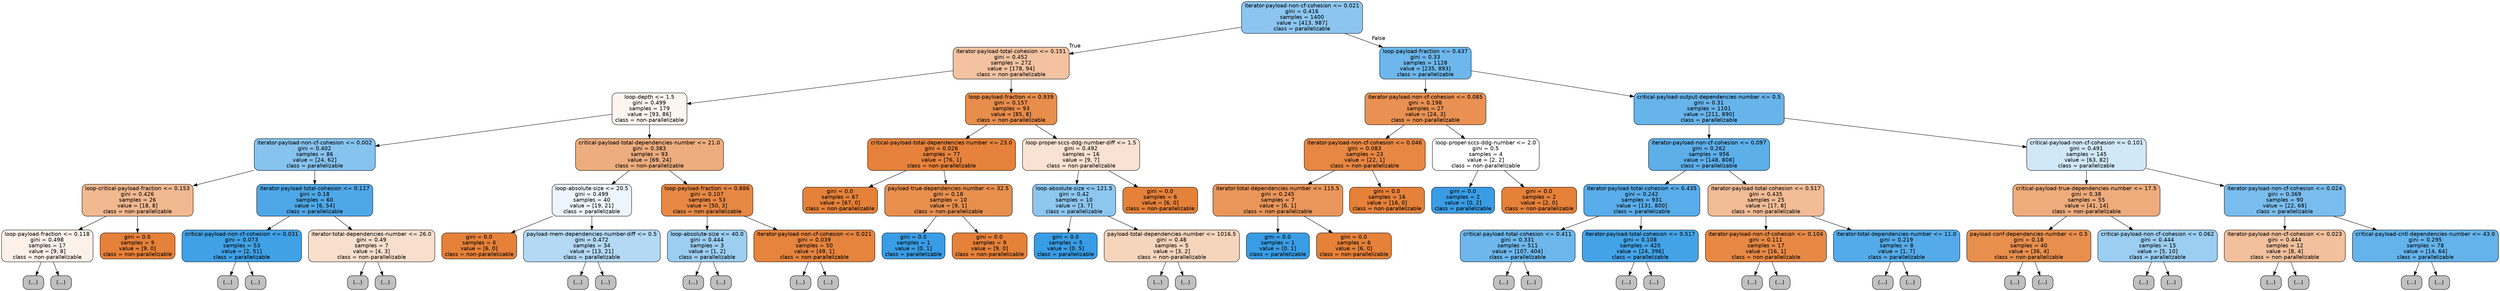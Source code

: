 digraph Tree {
node [shape=box, style="filled, rounded", color="black", fontname=helvetica] ;
edge [fontname=helvetica] ;
0 [label="iterator-payload-non-cf-cohesion <= 0.021\ngini = 0.416\nsamples = 1400\nvalue = [413, 987]\nclass = parallelizable", fillcolor="#399de594"] ;
1 [label="iterator-payload-total-cohesion <= 0.151\ngini = 0.452\nsamples = 272\nvalue = [178, 94]\nclass = non-parallelizable", fillcolor="#e5813978"] ;
0 -> 1 [labeldistance=2.5, labelangle=45, headlabel="True"] ;
2 [label="loop-depth <= 1.5\ngini = 0.499\nsamples = 179\nvalue = [93, 86]\nclass = non-parallelizable", fillcolor="#e5813913"] ;
1 -> 2 ;
3 [label="iterator-payload-non-cf-cohesion <= 0.002\ngini = 0.402\nsamples = 86\nvalue = [24, 62]\nclass = parallelizable", fillcolor="#399de59c"] ;
2 -> 3 ;
4 [label="loop-critical-payload-fraction <= 0.153\ngini = 0.426\nsamples = 26\nvalue = [18, 8]\nclass = non-parallelizable", fillcolor="#e581398e"] ;
3 -> 4 ;
5 [label="loop-payload-fraction <= 0.118\ngini = 0.498\nsamples = 17\nvalue = [9, 8]\nclass = non-parallelizable", fillcolor="#e581391c"] ;
4 -> 5 ;
6 [label="(...)", fillcolor="#C0C0C0"] ;
5 -> 6 ;
7 [label="(...)", fillcolor="#C0C0C0"] ;
5 -> 7 ;
16 [label="gini = 0.0\nsamples = 9\nvalue = [9, 0]\nclass = non-parallelizable", fillcolor="#e58139ff"] ;
4 -> 16 ;
17 [label="iterator-payload-total-cohesion <= 0.117\ngini = 0.18\nsamples = 60\nvalue = [6, 54]\nclass = parallelizable", fillcolor="#399de5e3"] ;
3 -> 17 ;
18 [label="critical-payload-non-cf-cohesion <= 0.031\ngini = 0.073\nsamples = 53\nvalue = [2, 51]\nclass = parallelizable", fillcolor="#399de5f5"] ;
17 -> 18 ;
19 [label="(...)", fillcolor="#C0C0C0"] ;
18 -> 19 ;
22 [label="(...)", fillcolor="#C0C0C0"] ;
18 -> 22 ;
27 [label="iterator-total-dependencies-number <= 26.0\ngini = 0.49\nsamples = 7\nvalue = [4, 3]\nclass = non-parallelizable", fillcolor="#e5813940"] ;
17 -> 27 ;
28 [label="(...)", fillcolor="#C0C0C0"] ;
27 -> 28 ;
31 [label="(...)", fillcolor="#C0C0C0"] ;
27 -> 31 ;
32 [label="critical-payload-total-dependencies-number <= 21.0\ngini = 0.383\nsamples = 93\nvalue = [69, 24]\nclass = non-parallelizable", fillcolor="#e58139a6"] ;
2 -> 32 ;
33 [label="loop-absolute-size <= 20.5\ngini = 0.499\nsamples = 40\nvalue = [19, 21]\nclass = parallelizable", fillcolor="#399de518"] ;
32 -> 33 ;
34 [label="gini = 0.0\nsamples = 6\nvalue = [6, 0]\nclass = non-parallelizable", fillcolor="#e58139ff"] ;
33 -> 34 ;
35 [label="payload-mem-dependencies-number-diff <= 0.5\ngini = 0.472\nsamples = 34\nvalue = [13, 21]\nclass = parallelizable", fillcolor="#399de561"] ;
33 -> 35 ;
36 [label="(...)", fillcolor="#C0C0C0"] ;
35 -> 36 ;
47 [label="(...)", fillcolor="#C0C0C0"] ;
35 -> 47 ;
52 [label="loop-payload-fraction <= 0.886\ngini = 0.107\nsamples = 53\nvalue = [50, 3]\nclass = non-parallelizable", fillcolor="#e58139f0"] ;
32 -> 52 ;
53 [label="loop-absolute-size <= 40.0\ngini = 0.444\nsamples = 3\nvalue = [1, 2]\nclass = parallelizable", fillcolor="#399de57f"] ;
52 -> 53 ;
54 [label="(...)", fillcolor="#C0C0C0"] ;
53 -> 54 ;
55 [label="(...)", fillcolor="#C0C0C0"] ;
53 -> 55 ;
56 [label="iterator-payload-non-cf-cohesion <= 0.021\ngini = 0.039\nsamples = 50\nvalue = [49, 1]\nclass = non-parallelizable", fillcolor="#e58139fa"] ;
52 -> 56 ;
57 [label="(...)", fillcolor="#C0C0C0"] ;
56 -> 57 ;
58 [label="(...)", fillcolor="#C0C0C0"] ;
56 -> 58 ;
61 [label="loop-payload-fraction <= 0.939\ngini = 0.157\nsamples = 93\nvalue = [85, 8]\nclass = non-parallelizable", fillcolor="#e58139e7"] ;
1 -> 61 ;
62 [label="critical-payload-total-dependencies-number <= 23.0\ngini = 0.026\nsamples = 77\nvalue = [76, 1]\nclass = non-parallelizable", fillcolor="#e58139fc"] ;
61 -> 62 ;
63 [label="gini = 0.0\nsamples = 67\nvalue = [67, 0]\nclass = non-parallelizable", fillcolor="#e58139ff"] ;
62 -> 63 ;
64 [label="payload-true-dependencies-number <= 32.5\ngini = 0.18\nsamples = 10\nvalue = [9, 1]\nclass = non-parallelizable", fillcolor="#e58139e3"] ;
62 -> 64 ;
65 [label="gini = 0.0\nsamples = 1\nvalue = [0, 1]\nclass = parallelizable", fillcolor="#399de5ff"] ;
64 -> 65 ;
66 [label="gini = 0.0\nsamples = 9\nvalue = [9, 0]\nclass = non-parallelizable", fillcolor="#e58139ff"] ;
64 -> 66 ;
67 [label="loop-proper-sccs-ddg-number-diff <= 1.5\ngini = 0.492\nsamples = 16\nvalue = [9, 7]\nclass = non-parallelizable", fillcolor="#e5813939"] ;
61 -> 67 ;
68 [label="loop-absolute-size <= 121.5\ngini = 0.42\nsamples = 10\nvalue = [3, 7]\nclass = parallelizable", fillcolor="#399de592"] ;
67 -> 68 ;
69 [label="gini = 0.0\nsamples = 5\nvalue = [0, 5]\nclass = parallelizable", fillcolor="#399de5ff"] ;
68 -> 69 ;
70 [label="payload-total-dependencies-number <= 1016.5\ngini = 0.48\nsamples = 5\nvalue = [3, 2]\nclass = non-parallelizable", fillcolor="#e5813955"] ;
68 -> 70 ;
71 [label="(...)", fillcolor="#C0C0C0"] ;
70 -> 71 ;
72 [label="(...)", fillcolor="#C0C0C0"] ;
70 -> 72 ;
73 [label="gini = 0.0\nsamples = 6\nvalue = [6, 0]\nclass = non-parallelizable", fillcolor="#e58139ff"] ;
67 -> 73 ;
74 [label="loop-payload-fraction <= 0.437\ngini = 0.33\nsamples = 1128\nvalue = [235, 893]\nclass = parallelizable", fillcolor="#399de5bc"] ;
0 -> 74 [labeldistance=2.5, labelangle=-45, headlabel="False"] ;
75 [label="iterator-payload-non-cf-cohesion <= 0.085\ngini = 0.198\nsamples = 27\nvalue = [24, 3]\nclass = non-parallelizable", fillcolor="#e58139df"] ;
74 -> 75 ;
76 [label="iterator-payload-non-cf-cohesion <= 0.046\ngini = 0.083\nsamples = 23\nvalue = [22, 1]\nclass = non-parallelizable", fillcolor="#e58139f3"] ;
75 -> 76 ;
77 [label="iterator-total-dependencies-number <= 115.5\ngini = 0.245\nsamples = 7\nvalue = [6, 1]\nclass = non-parallelizable", fillcolor="#e58139d4"] ;
76 -> 77 ;
78 [label="gini = 0.0\nsamples = 1\nvalue = [0, 1]\nclass = parallelizable", fillcolor="#399de5ff"] ;
77 -> 78 ;
79 [label="gini = 0.0\nsamples = 6\nvalue = [6, 0]\nclass = non-parallelizable", fillcolor="#e58139ff"] ;
77 -> 79 ;
80 [label="gini = 0.0\nsamples = 16\nvalue = [16, 0]\nclass = non-parallelizable", fillcolor="#e58139ff"] ;
76 -> 80 ;
81 [label="loop-proper-sccs-ddg-number <= 2.0\ngini = 0.5\nsamples = 4\nvalue = [2, 2]\nclass = non-parallelizable", fillcolor="#e5813900"] ;
75 -> 81 ;
82 [label="gini = 0.0\nsamples = 2\nvalue = [0, 2]\nclass = parallelizable", fillcolor="#399de5ff"] ;
81 -> 82 ;
83 [label="gini = 0.0\nsamples = 2\nvalue = [2, 0]\nclass = non-parallelizable", fillcolor="#e58139ff"] ;
81 -> 83 ;
84 [label="critical-payload-output-dependencies-number <= 0.5\ngini = 0.31\nsamples = 1101\nvalue = [211, 890]\nclass = parallelizable", fillcolor="#399de5c3"] ;
74 -> 84 ;
85 [label="iterator-payload-non-cf-cohesion <= 0.097\ngini = 0.262\nsamples = 956\nvalue = [148, 808]\nclass = parallelizable", fillcolor="#399de5d0"] ;
84 -> 85 ;
86 [label="iterator-payload-total-cohesion <= 0.435\ngini = 0.242\nsamples = 931\nvalue = [131, 800]\nclass = parallelizable", fillcolor="#399de5d5"] ;
85 -> 86 ;
87 [label="critical-payload-total-cohesion <= 0.411\ngini = 0.331\nsamples = 511\nvalue = [107, 404]\nclass = parallelizable", fillcolor="#399de5bb"] ;
86 -> 87 ;
88 [label="(...)", fillcolor="#C0C0C0"] ;
87 -> 88 ;
167 [label="(...)", fillcolor="#C0C0C0"] ;
87 -> 167 ;
202 [label="iterator-payload-total-cohesion <= 0.517\ngini = 0.108\nsamples = 420\nvalue = [24, 396]\nclass = parallelizable", fillcolor="#399de5f0"] ;
86 -> 202 ;
203 [label="(...)", fillcolor="#C0C0C0"] ;
202 -> 203 ;
250 [label="(...)", fillcolor="#C0C0C0"] ;
202 -> 250 ;
255 [label="iterator-payload-total-cohesion <= 0.517\ngini = 0.435\nsamples = 25\nvalue = [17, 8]\nclass = non-parallelizable", fillcolor="#e5813987"] ;
85 -> 255 ;
256 [label="iterator-payload-non-cf-cohesion <= 0.104\ngini = 0.111\nsamples = 17\nvalue = [16, 1]\nclass = non-parallelizable", fillcolor="#e58139ef"] ;
255 -> 256 ;
257 [label="(...)", fillcolor="#C0C0C0"] ;
256 -> 257 ;
260 [label="(...)", fillcolor="#C0C0C0"] ;
256 -> 260 ;
261 [label="iterator-total-dependencies-number <= 11.0\ngini = 0.219\nsamples = 8\nvalue = [1, 7]\nclass = parallelizable", fillcolor="#399de5db"] ;
255 -> 261 ;
262 [label="(...)", fillcolor="#C0C0C0"] ;
261 -> 262 ;
263 [label="(...)", fillcolor="#C0C0C0"] ;
261 -> 263 ;
264 [label="critical-payload-non-cf-cohesion <= 0.101\ngini = 0.491\nsamples = 145\nvalue = [63, 82]\nclass = parallelizable", fillcolor="#399de53b"] ;
84 -> 264 ;
265 [label="critical-payload-true-dependencies-number <= 17.5\ngini = 0.38\nsamples = 55\nvalue = [41, 14]\nclass = non-parallelizable", fillcolor="#e58139a8"] ;
264 -> 265 ;
266 [label="payload-conf-dependencies-number <= 0.5\ngini = 0.18\nsamples = 40\nvalue = [36, 4]\nclass = non-parallelizable", fillcolor="#e58139e3"] ;
265 -> 266 ;
267 [label="(...)", fillcolor="#C0C0C0"] ;
266 -> 267 ;
270 [label="(...)", fillcolor="#C0C0C0"] ;
266 -> 270 ;
271 [label="critical-payload-non-cf-cohesion <= 0.062\ngini = 0.444\nsamples = 15\nvalue = [5, 10]\nclass = parallelizable", fillcolor="#399de57f"] ;
265 -> 271 ;
272 [label="(...)", fillcolor="#C0C0C0"] ;
271 -> 272 ;
275 [label="(...)", fillcolor="#C0C0C0"] ;
271 -> 275 ;
282 [label="iterator-payload-non-cf-cohesion <= 0.024\ngini = 0.369\nsamples = 90\nvalue = [22, 68]\nclass = parallelizable", fillcolor="#399de5ac"] ;
264 -> 282 ;
283 [label="iterator-payload-non-cf-cohesion <= 0.023\ngini = 0.444\nsamples = 12\nvalue = [8, 4]\nclass = non-parallelizable", fillcolor="#e581397f"] ;
282 -> 283 ;
284 [label="(...)", fillcolor="#C0C0C0"] ;
283 -> 284 ;
289 [label="(...)", fillcolor="#C0C0C0"] ;
283 -> 289 ;
290 [label="critical-payload-cntl-dependencies-number <= 43.0\ngini = 0.295\nsamples = 78\nvalue = [14, 64]\nclass = parallelizable", fillcolor="#399de5c7"] ;
282 -> 290 ;
291 [label="(...)", fillcolor="#C0C0C0"] ;
290 -> 291 ;
318 [label="(...)", fillcolor="#C0C0C0"] ;
290 -> 318 ;
}